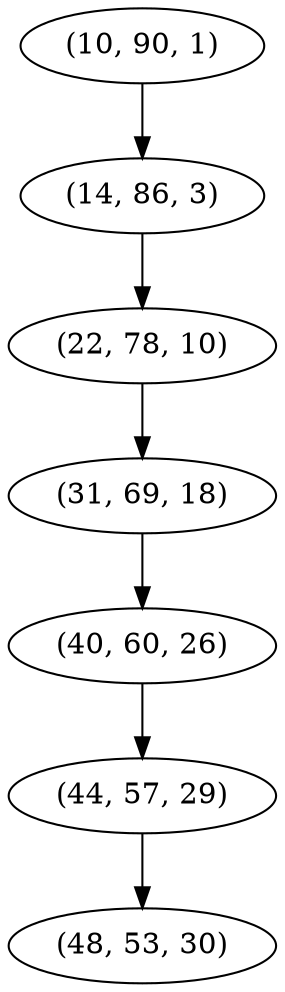 digraph tree {
    "(10, 90, 1)";
    "(14, 86, 3)";
    "(22, 78, 10)";
    "(31, 69, 18)";
    "(40, 60, 26)";
    "(44, 57, 29)";
    "(48, 53, 30)";
    "(10, 90, 1)" -> "(14, 86, 3)";
    "(14, 86, 3)" -> "(22, 78, 10)";
    "(22, 78, 10)" -> "(31, 69, 18)";
    "(31, 69, 18)" -> "(40, 60, 26)";
    "(40, 60, 26)" -> "(44, 57, 29)";
    "(44, 57, 29)" -> "(48, 53, 30)";
}
